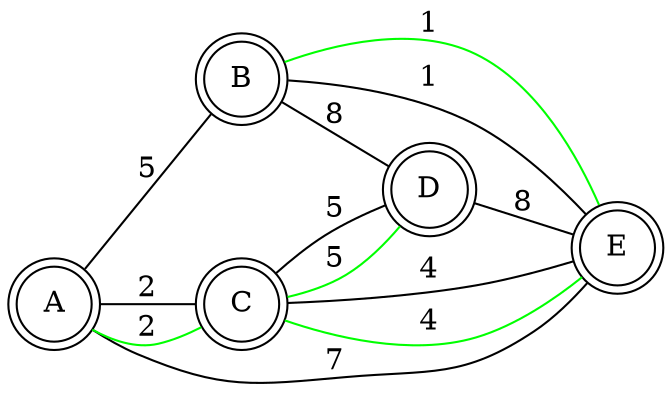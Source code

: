 graph ostov {
	rankdir=LR;
	node[shape=doublecircle];
	edge[color=black];
	edge[label=8];
	B -- D;
	edge[label=8];
	D -- E;
	edge[label=7];
	A -- E;
	edge[label=5];
	A -- B;
	edge[label=5];
	C -- D;
	edge[label=4];
	C -- E;
	edge[label=2];
	A -- C;
	edge[label=1];
	B -- E;
	edge[color=green];
	edge[label=1];
	B -- E;
	edge[label=2];
	A -- C;
	edge[label=4];
	C -- E;
	edge[label=5];
	C -- D;
}